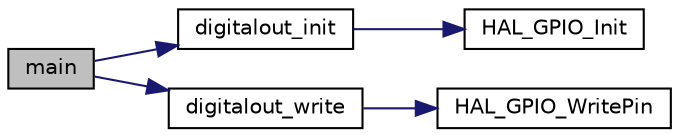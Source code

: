 digraph "main"
{
  edge [fontname="Helvetica",fontsize="10",labelfontname="Helvetica",labelfontsize="10"];
  node [fontname="Helvetica",fontsize="10",shape=record];
  rankdir="LR";
  Node0 [label="main",height=0.2,width=0.4,color="black", fillcolor="grey75", style="filled", fontcolor="black"];
  Node0 -> Node1 [color="midnightblue",fontsize="10",style="solid",fontname="Helvetica"];
  Node1 [label="digitalout_init",height=0.2,width=0.4,color="black", fillcolor="white", style="filled",URL="$digital__out_8h.html#a1c308574bdf1795a9d828683cfb02d24",tooltip="Configures GPIO pin for digital out, push pull. "];
  Node1 -> Node2 [color="midnightblue",fontsize="10",style="solid",fontname="Helvetica"];
  Node2 [label="HAL_GPIO_Init",height=0.2,width=0.4,color="black", fillcolor="white", style="filled",URL="$group___g_p_i_o___exported___functions___group1.html#ga41bda93b6dd639e4905fdb1454eff98e"];
  Node0 -> Node3 [color="midnightblue",fontsize="10",style="solid",fontname="Helvetica"];
  Node3 [label="digitalout_write",height=0.2,width=0.4,color="black", fillcolor="white", style="filled",URL="$digital__out_8h.html#ad38a9b48906da83bf0cf564a48874137",tooltip="Change output state of pin. "];
  Node3 -> Node4 [color="midnightblue",fontsize="10",style="solid",fontname="Helvetica"];
  Node4 [label="HAL_GPIO_WritePin",height=0.2,width=0.4,color="black", fillcolor="white", style="filled",URL="$group___g_p_i_o___exported___functions___group2.html#gaf4b97bdf533a02f51ef696d43b6da5c4"];
}
